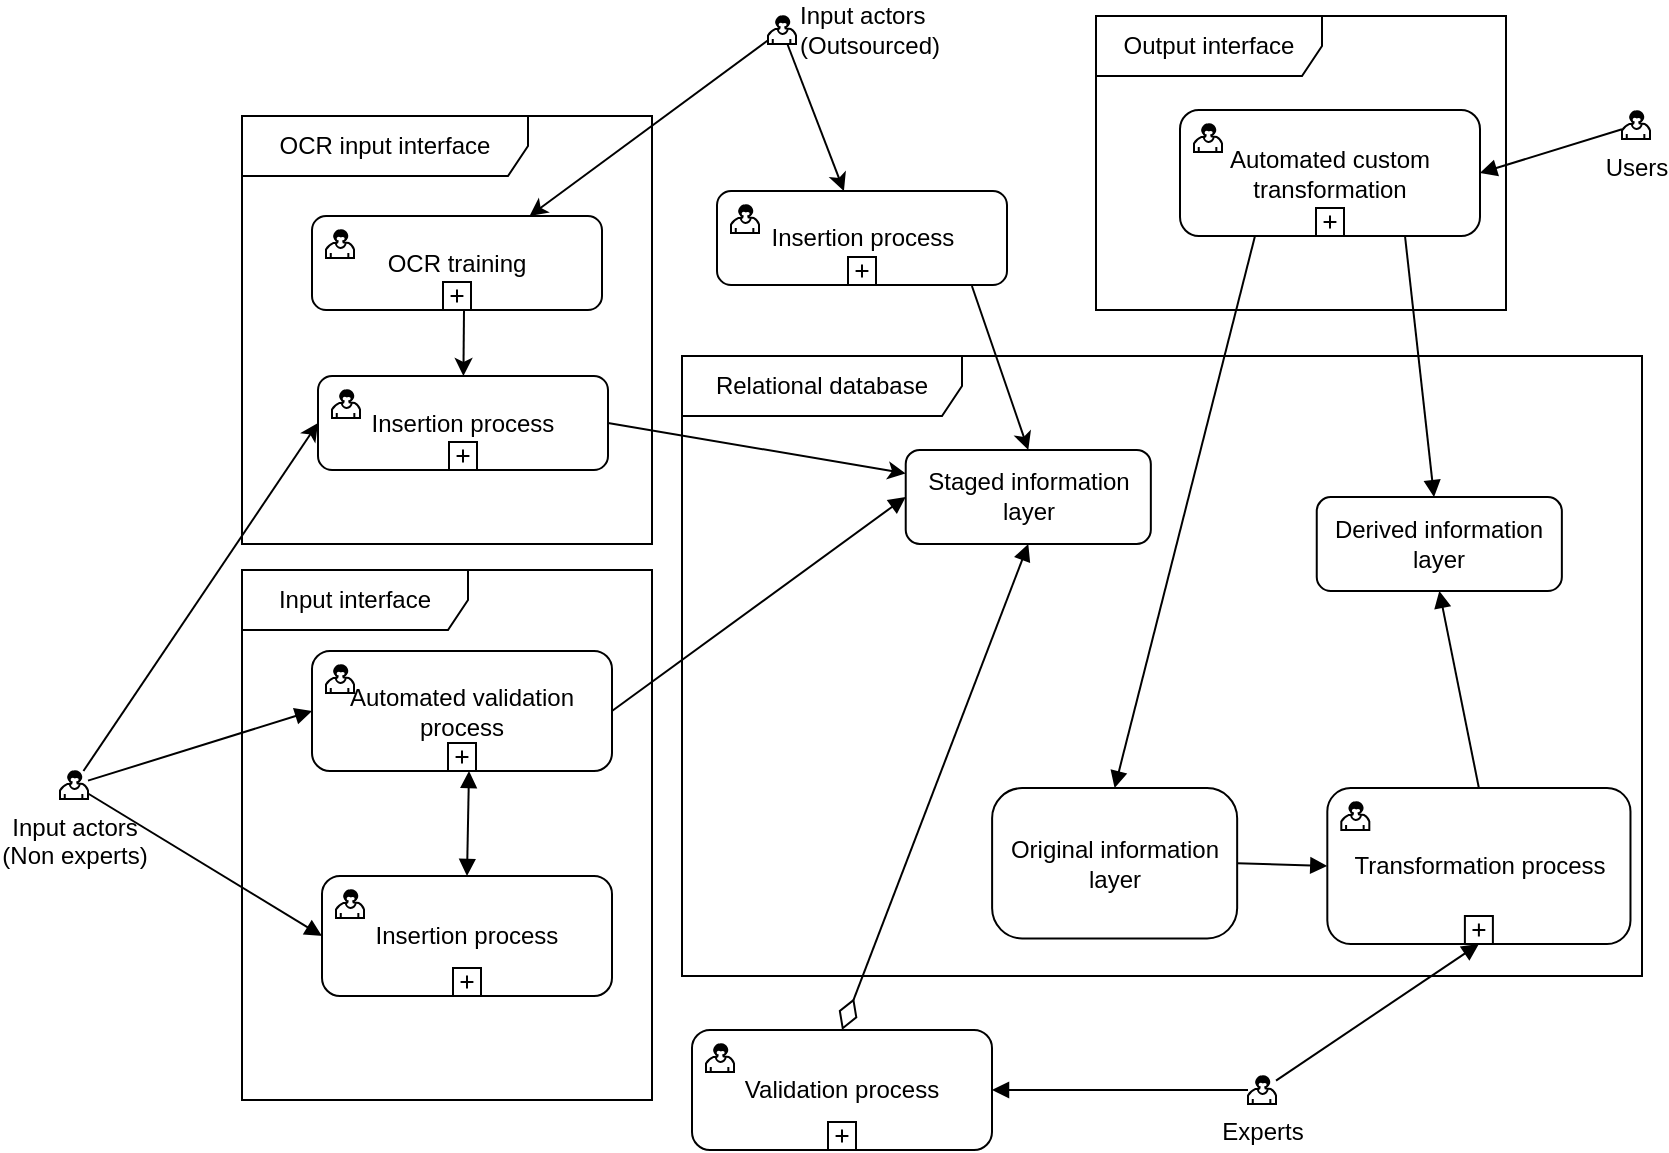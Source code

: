 <mxfile version="11.0.2" type="github"><diagram id="XoEbOKQaftzvSnIpLHmP" name="Page-1"><mxGraphModel dx="1264" dy="681" grid="1" gridSize="10" guides="1" tooltips="1" connect="1" arrows="1" fold="1" page="1" pageScale="1" pageWidth="850" pageHeight="1100" math="0" shadow="0"><root><mxCell id="0"/><mxCell id="1" parent="0"/><mxCell id="5AB81_KK031cg9fa4v1j-12" value="Relational database" style="shape=umlFrame;whiteSpace=wrap;html=1;width=140;height=30;container=1;" parent="1" vertex="1"><mxGeometry x="340" y="310" width="480" height="310" as="geometry"><mxRectangle x="240" y="260" width="150" height="20" as="alternateBounds"/></mxGeometry></mxCell><mxCell id="5AB81_KK031cg9fa4v1j-13" value="Original information layer&lt;br&gt;" style="shape=ext;rounded=1;html=1;whiteSpace=wrap;arcSize=20;" parent="5AB81_KK031cg9fa4v1j-12" vertex="1"><mxGeometry x="155.053" y="216.061" width="122.526" height="75.152" as="geometry"/></mxCell><mxCell id="5AB81_KK031cg9fa4v1j-14" value="Derived information layer" style="shape=ext;rounded=1;html=1;whiteSpace=wrap;" parent="5AB81_KK031cg9fa4v1j-12" vertex="1"><mxGeometry x="317.375" y="70.53" width="122.553" height="46.97" as="geometry"/></mxCell><mxCell id="5AB81_KK031cg9fa4v1j-15" value="Staged information layer" style="shape=ext;rounded=1;html=1;whiteSpace=wrap;" parent="5AB81_KK031cg9fa4v1j-12" vertex="1"><mxGeometry x="111.865" y="46.97" width="122.553" height="46.97" as="geometry"/></mxCell><mxCell id="5AB81_KK031cg9fa4v1j-22" value="" style="endArrow=block;endFill=1;endSize=6;html=1;exitX=1;exitY=0.5;exitDx=0;exitDy=0;entryX=0;entryY=0.5;entryDx=0;entryDy=0;" parent="5AB81_KK031cg9fa4v1j-12" source="5AB81_KK031cg9fa4v1j-13" target="SylNhfzm2SwI7tePswDm-10" edge="1"><mxGeometry x="-0.059" y="39" width="100" relative="1" as="geometry"><mxPoint x="-183.83" y="328.788" as="sourcePoint"/><mxPoint x="-81.702" y="328.788" as="targetPoint"/><mxPoint as="offset"/></mxGeometry></mxCell><mxCell id="SylNhfzm2SwI7tePswDm-10" value="Transformation process" style="html=1;whiteSpace=wrap;rounded=1;" parent="5AB81_KK031cg9fa4v1j-12" vertex="1"><mxGeometry x="322.658" y="216" width="151.579" height="78" as="geometry"/></mxCell><mxCell id="SylNhfzm2SwI7tePswDm-11" value="" style="html=1;shape=mxgraph.bpmn.user_task;outlineConnect=0;" parent="SylNhfzm2SwI7tePswDm-10" vertex="1"><mxGeometry width="14" height="14" relative="1" as="geometry"><mxPoint x="7" y="7" as="offset"/></mxGeometry></mxCell><mxCell id="SylNhfzm2SwI7tePswDm-12" value="" style="html=1;shape=plus;outlineConnect=0;" parent="SylNhfzm2SwI7tePswDm-10" vertex="1"><mxGeometry x="0.5" y="1" width="14" height="14" relative="1" as="geometry"><mxPoint x="-7" y="-14" as="offset"/></mxGeometry></mxCell><mxCell id="SylNhfzm2SwI7tePswDm-14" value="" style="endArrow=block;endFill=1;endSize=6;html=1;entryX=0.5;entryY=1;entryDx=0;entryDy=0;exitX=0.5;exitY=0;exitDx=0;exitDy=0;" parent="5AB81_KK031cg9fa4v1j-12" source="SylNhfzm2SwI7tePswDm-10" target="5AB81_KK031cg9fa4v1j-14" edge="1"><mxGeometry width="100" relative="1" as="geometry"><mxPoint x="-454.737" y="440" as="sourcePoint"/><mxPoint x="-328.421" y="440" as="targetPoint"/></mxGeometry></mxCell><mxCell id="5AB81_KK031cg9fa4v1j-26" value="" style="startArrow=diamondThin;startFill=0;startSize=14;endArrow=block;endFill=1;endSize=6;html=1;exitX=0.5;exitY=0;exitDx=0;exitDy=0;entryX=0.5;entryY=1;entryDx=0;entryDy=0;" parent="1" source="SylNhfzm2SwI7tePswDm-2" target="5AB81_KK031cg9fa4v1j-15" edge="1"><mxGeometry width="100" relative="1" as="geometry"><mxPoint x="50" y="640" as="sourcePoint"/><mxPoint x="185.556" y="525" as="targetPoint"/></mxGeometry></mxCell><mxCell id="SylNhfzm2SwI7tePswDm-2" value="Validation process" style="html=1;whiteSpace=wrap;rounded=1;" parent="1" vertex="1"><mxGeometry x="345" y="647" width="150" height="60" as="geometry"/></mxCell><mxCell id="SylNhfzm2SwI7tePswDm-3" value="" style="html=1;shape=mxgraph.bpmn.user_task;outlineConnect=0;" parent="SylNhfzm2SwI7tePswDm-2" vertex="1"><mxGeometry width="14" height="14" relative="1" as="geometry"><mxPoint x="7" y="7" as="offset"/></mxGeometry></mxCell><mxCell id="SylNhfzm2SwI7tePswDm-4" value="" style="html=1;shape=plus;outlineConnect=0;" parent="SylNhfzm2SwI7tePswDm-2" vertex="1"><mxGeometry x="0.5" y="1" width="14" height="14" relative="1" as="geometry"><mxPoint x="-7" y="-14" as="offset"/></mxGeometry></mxCell><mxCell id="SylNhfzm2SwI7tePswDm-5" value="Experts" style="shape=mxgraph.bpmn.user_task;html=1;outlineConnect=0;verticalAlign=top;horizontal=1;labelPosition=center;verticalLabelPosition=bottom;align=center;" parent="1" vertex="1"><mxGeometry x="623" y="670" width="14" height="14" as="geometry"/></mxCell><mxCell id="SylNhfzm2SwI7tePswDm-6" value="Input actors&lt;br&gt;(Non experts)&lt;br&gt;" style="shape=mxgraph.bpmn.user_task;html=1;outlineConnect=0;labelPosition=center;verticalLabelPosition=bottom;align=center;verticalAlign=top;" parent="1" vertex="1"><mxGeometry x="29" y="517.5" width="14" height="14" as="geometry"/></mxCell><mxCell id="SylNhfzm2SwI7tePswDm-7" value="" style="endArrow=block;endFill=1;endSize=6;html=1;" parent="1" source="SylNhfzm2SwI7tePswDm-5" target="SylNhfzm2SwI7tePswDm-2" edge="1"><mxGeometry width="100" relative="1" as="geometry"><mxPoint x="50" y="640" as="sourcePoint"/><mxPoint x="150" y="640" as="targetPoint"/></mxGeometry></mxCell><mxCell id="SylNhfzm2SwI7tePswDm-8" value="" style="endArrow=block;endFill=1;endSize=6;html=1;entryX=0;entryY=0.5;entryDx=0;entryDy=0;" parent="1" source="SylNhfzm2SwI7tePswDm-6" target="5AB81_KK031cg9fa4v1j-19" edge="1"><mxGeometry width="100" relative="1" as="geometry"><mxPoint x="40" y="640" as="sourcePoint"/><mxPoint x="140" y="640" as="targetPoint"/></mxGeometry></mxCell><mxCell id="SylNhfzm2SwI7tePswDm-9" value="" style="endArrow=block;endFill=1;endSize=6;html=1;exitX=1;exitY=0.5;exitDx=0;exitDy=0;entryX=0;entryY=0.5;entryDx=0;entryDy=0;" parent="1" source="SylNhfzm2SwI7tePswDm-16" target="5AB81_KK031cg9fa4v1j-15" edge="1"><mxGeometry width="100" relative="1" as="geometry"><mxPoint x="30" y="640" as="sourcePoint"/><mxPoint x="130" y="640" as="targetPoint"/></mxGeometry></mxCell><mxCell id="SylNhfzm2SwI7tePswDm-13" value="" style="endArrow=block;endFill=1;endSize=6;html=1;entryX=0.5;entryY=1;entryDx=0;entryDy=0;" parent="1" source="SylNhfzm2SwI7tePswDm-5" target="SylNhfzm2SwI7tePswDm-10" edge="1"><mxGeometry width="100" relative="1" as="geometry"><mxPoint x="30" y="750" as="sourcePoint"/><mxPoint x="130" y="750" as="targetPoint"/></mxGeometry></mxCell><mxCell id="SylNhfzm2SwI7tePswDm-15" value="Input interface" style="shape=umlFrame;whiteSpace=wrap;html=1;width=113;height=30;container=1;" parent="1" vertex="1"><mxGeometry x="120" y="417" width="205" height="265" as="geometry"/></mxCell><mxCell id="5AB81_KK031cg9fa4v1j-19" value="Insertion process" style="html=1;whiteSpace=wrap;rounded=1;" parent="SylNhfzm2SwI7tePswDm-15" vertex="1"><mxGeometry x="40" y="153" width="145" height="60" as="geometry"/></mxCell><mxCell id="5AB81_KK031cg9fa4v1j-20" value="" style="html=1;shape=mxgraph.bpmn.user_task;outlineConnect=0;" parent="5AB81_KK031cg9fa4v1j-19" vertex="1"><mxGeometry width="14" height="14" relative="1" as="geometry"><mxPoint x="7" y="7" as="offset"/></mxGeometry></mxCell><mxCell id="5AB81_KK031cg9fa4v1j-21" value="" style="html=1;shape=plus;outlineConnect=0;" parent="5AB81_KK031cg9fa4v1j-19" vertex="1"><mxGeometry x="0.5" y="1" width="14" height="14" relative="1" as="geometry"><mxPoint x="-7" y="-14" as="offset"/></mxGeometry></mxCell><mxCell id="SylNhfzm2SwI7tePswDm-16" value="Automated validation process" style="html=1;whiteSpace=wrap;rounded=1;" parent="SylNhfzm2SwI7tePswDm-15" vertex="1"><mxGeometry x="35" y="40.5" width="150" height="60" as="geometry"/></mxCell><mxCell id="SylNhfzm2SwI7tePswDm-17" value="" style="html=1;shape=mxgraph.bpmn.user_task;outlineConnect=0;" parent="SylNhfzm2SwI7tePswDm-16" vertex="1"><mxGeometry width="14" height="14" relative="1" as="geometry"><mxPoint x="7" y="7" as="offset"/></mxGeometry></mxCell><mxCell id="SylNhfzm2SwI7tePswDm-18" value="" style="html=1;shape=plus;outlineConnect=0;" parent="SylNhfzm2SwI7tePswDm-16" vertex="1"><mxGeometry x="0.5" y="1" width="14" height="14" relative="1" as="geometry"><mxPoint x="-7" y="-14" as="offset"/></mxGeometry></mxCell><mxCell id="SylNhfzm2SwI7tePswDm-20" value="" style="endArrow=block;endFill=1;endSize=6;html=1;exitX=0.5;exitY=0;exitDx=0;exitDy=0;entryX=0.75;entryY=1;entryDx=0;entryDy=0;startArrow=block;startFill=1;" parent="SylNhfzm2SwI7tePswDm-15" source="5AB81_KK031cg9fa4v1j-19" target="SylNhfzm2SwI7tePswDm-18" edge="1"><mxGeometry width="100" relative="1" as="geometry"><mxPoint x="-120" y="420" as="sourcePoint"/><mxPoint x="117" y="97" as="targetPoint"/></mxGeometry></mxCell><mxCell id="SylNhfzm2SwI7tePswDm-19" value="" style="endArrow=block;endFill=1;endSize=6;html=1;entryX=0;entryY=0.5;entryDx=0;entryDy=0;" parent="1" source="SylNhfzm2SwI7tePswDm-6" target="SylNhfzm2SwI7tePswDm-16" edge="1"><mxGeometry width="100" relative="1" as="geometry"><mxPoint x="20" y="730" as="sourcePoint"/><mxPoint x="120" y="730" as="targetPoint"/></mxGeometry></mxCell><mxCell id="SylNhfzm2SwI7tePswDm-21" value="Users" style="shape=mxgraph.bpmn.user_task;html=1;outlineConnect=0;verticalAlign=top;horizontal=1;labelPosition=center;verticalLabelPosition=bottom;align=center;" parent="1" vertex="1"><mxGeometry x="810" y="187.5" width="14" height="14" as="geometry"/></mxCell><mxCell id="SylNhfzm2SwI7tePswDm-27" value="Output interface" style="shape=umlFrame;whiteSpace=wrap;html=1;width=113;height=30;container=1;" parent="1" vertex="1"><mxGeometry x="547" y="140" width="205" height="147" as="geometry"/></mxCell><mxCell id="SylNhfzm2SwI7tePswDm-31" value="Automated custom transformation" style="html=1;whiteSpace=wrap;rounded=1;" parent="SylNhfzm2SwI7tePswDm-27" vertex="1"><mxGeometry x="42" y="47" width="150" height="63" as="geometry"/></mxCell><mxCell id="SylNhfzm2SwI7tePswDm-32" value="" style="html=1;shape=mxgraph.bpmn.user_task;outlineConnect=0;" parent="SylNhfzm2SwI7tePswDm-31" vertex="1"><mxGeometry width="14" height="14" relative="1" as="geometry"><mxPoint x="7" y="7" as="offset"/></mxGeometry></mxCell><mxCell id="SylNhfzm2SwI7tePswDm-33" value="" style="html=1;shape=plus;outlineConnect=0;" parent="SylNhfzm2SwI7tePswDm-31" vertex="1"><mxGeometry x="0.5" y="1" width="14" height="14" relative="1" as="geometry"><mxPoint x="-7" y="-14" as="offset"/></mxGeometry></mxCell><mxCell id="SylNhfzm2SwI7tePswDm-35" value="" style="endArrow=block;endFill=1;endSize=6;html=1;exitX=0.75;exitY=1;exitDx=0;exitDy=0;" parent="1" source="SylNhfzm2SwI7tePswDm-31" target="5AB81_KK031cg9fa4v1j-14" edge="1"><mxGeometry width="100" relative="1" as="geometry"><mxPoint x="20" y="730" as="sourcePoint"/><mxPoint x="120" y="730" as="targetPoint"/></mxGeometry></mxCell><mxCell id="SylNhfzm2SwI7tePswDm-36" value="" style="endArrow=block;endFill=1;endSize=6;html=1;exitX=0.25;exitY=1;exitDx=0;exitDy=0;entryX=0.5;entryY=0;entryDx=0;entryDy=0;" parent="1" source="SylNhfzm2SwI7tePswDm-31" target="5AB81_KK031cg9fa4v1j-13" edge="1"><mxGeometry width="100" relative="1" as="geometry"><mxPoint x="20" y="730" as="sourcePoint"/><mxPoint x="120" y="730" as="targetPoint"/></mxGeometry></mxCell><mxCell id="SylNhfzm2SwI7tePswDm-37" value="" style="endArrow=block;endFill=1;endSize=6;html=1;entryX=1;entryY=0.5;entryDx=0;entryDy=0;" parent="1" source="SylNhfzm2SwI7tePswDm-21" target="SylNhfzm2SwI7tePswDm-31" edge="1"><mxGeometry width="100" relative="1" as="geometry"><mxPoint x="500" y="201" as="sourcePoint"/><mxPoint x="120" y="730" as="targetPoint"/></mxGeometry></mxCell><mxCell id="Ii1NhPPe7C5MRj0u08_r-1" value="Input actors&lt;br&gt;(Outsourced)&lt;br&gt;" style="shape=mxgraph.bpmn.user_task;html=1;outlineConnect=0;labelPosition=right;verticalLabelPosition=middle;align=left;verticalAlign=middle;" parent="1" vertex="1"><mxGeometry x="383" y="140" width="14" height="14" as="geometry"/></mxCell><mxCell id="Ii1NhPPe7C5MRj0u08_r-2" value="OCR input interface" style="shape=umlFrame;whiteSpace=wrap;html=1;width=143;height=30;container=1;" parent="1" vertex="1"><mxGeometry x="120" y="190" width="205" height="214" as="geometry"/></mxCell><mxCell id="Ii1NhPPe7C5MRj0u08_r-3" value="Insertion process" style="html=1;whiteSpace=wrap;rounded=1;" parent="Ii1NhPPe7C5MRj0u08_r-2" vertex="1"><mxGeometry x="38" y="130" width="145" height="47" as="geometry"/></mxCell><mxCell id="Ii1NhPPe7C5MRj0u08_r-4" value="" style="html=1;shape=mxgraph.bpmn.user_task;outlineConnect=0;" parent="Ii1NhPPe7C5MRj0u08_r-3" vertex="1"><mxGeometry width="14" height="14" relative="1" as="geometry"><mxPoint x="7" y="7" as="offset"/></mxGeometry></mxCell><mxCell id="Ii1NhPPe7C5MRj0u08_r-5" value="" style="html=1;shape=plus;outlineConnect=0;" parent="Ii1NhPPe7C5MRj0u08_r-3" vertex="1"><mxGeometry x="0.5" y="1" width="14" height="14" relative="1" as="geometry"><mxPoint x="-7" y="-14" as="offset"/></mxGeometry></mxCell><mxCell id="Ii1NhPPe7C5MRj0u08_r-16" value="OCR training" style="html=1;whiteSpace=wrap;rounded=1;" parent="Ii1NhPPe7C5MRj0u08_r-2" vertex="1"><mxGeometry x="35" y="50" width="145" height="47" as="geometry"/></mxCell><mxCell id="Ii1NhPPe7C5MRj0u08_r-17" value="" style="html=1;shape=mxgraph.bpmn.user_task;outlineConnect=0;" parent="Ii1NhPPe7C5MRj0u08_r-16" vertex="1"><mxGeometry width="14" height="14" relative="1" as="geometry"><mxPoint x="7" y="7" as="offset"/></mxGeometry></mxCell><mxCell id="Ii1NhPPe7C5MRj0u08_r-18" value="" style="html=1;shape=plus;outlineConnect=0;" parent="Ii1NhPPe7C5MRj0u08_r-16" vertex="1"><mxGeometry x="0.5" y="1" width="14" height="14" relative="1" as="geometry"><mxPoint x="-7" y="-14" as="offset"/></mxGeometry></mxCell><mxCell id="Ii1NhPPe7C5MRj0u08_r-19" value="" style="endArrow=classic;html=1;exitX=0.75;exitY=1;exitDx=0;exitDy=0;" parent="Ii1NhPPe7C5MRj0u08_r-2" source="Ii1NhPPe7C5MRj0u08_r-18" target="Ii1NhPPe7C5MRj0u08_r-3" edge="1"><mxGeometry width="50" height="50" relative="1" as="geometry"><mxPoint x="-110" y="590" as="sourcePoint"/><mxPoint x="-60" y="540" as="targetPoint"/></mxGeometry></mxCell><mxCell id="Ii1NhPPe7C5MRj0u08_r-11" value="" style="endArrow=classic;html=1;entryX=0;entryY=0.5;entryDx=0;entryDy=0;" parent="1" source="SylNhfzm2SwI7tePswDm-6" target="Ii1NhPPe7C5MRj0u08_r-3" edge="1"><mxGeometry width="50" height="50" relative="1" as="geometry"><mxPoint x="35" y="405.5" as="sourcePoint"/><mxPoint x="85" y="355.5" as="targetPoint"/></mxGeometry></mxCell><mxCell id="Ii1NhPPe7C5MRj0u08_r-12" value="" style="endArrow=classic;html=1;entryX=0;entryY=0.25;entryDx=0;entryDy=0;exitX=1;exitY=0.5;exitDx=0;exitDy=0;" parent="1" source="Ii1NhPPe7C5MRj0u08_r-3" target="5AB81_KK031cg9fa4v1j-15" edge="1"><mxGeometry width="50" height="50" relative="1" as="geometry"><mxPoint x="10" y="780" as="sourcePoint"/><mxPoint x="60" y="730" as="targetPoint"/></mxGeometry></mxCell><mxCell id="Ii1NhPPe7C5MRj0u08_r-20" value="Insertion process" style="html=1;whiteSpace=wrap;rounded=1;" parent="1" vertex="1"><mxGeometry x="357.5" y="227.5" width="145" height="47" as="geometry"/></mxCell><mxCell id="Ii1NhPPe7C5MRj0u08_r-21" value="" style="html=1;shape=mxgraph.bpmn.user_task;outlineConnect=0;" parent="Ii1NhPPe7C5MRj0u08_r-20" vertex="1"><mxGeometry width="14" height="14" relative="1" as="geometry"><mxPoint x="7" y="7" as="offset"/></mxGeometry></mxCell><mxCell id="Ii1NhPPe7C5MRj0u08_r-22" value="" style="html=1;shape=plus;outlineConnect=0;" parent="Ii1NhPPe7C5MRj0u08_r-20" vertex="1"><mxGeometry x="0.5" y="1" width="14" height="14" relative="1" as="geometry"><mxPoint x="-7" y="-14" as="offset"/></mxGeometry></mxCell><mxCell id="Ii1NhPPe7C5MRj0u08_r-23" value="" style="endArrow=classic;html=1;" parent="1" source="Ii1NhPPe7C5MRj0u08_r-1" target="Ii1NhPPe7C5MRj0u08_r-20" edge="1"><mxGeometry width="50" height="50" relative="1" as="geometry"><mxPoint x="10" y="780" as="sourcePoint"/><mxPoint x="60" y="730" as="targetPoint"/></mxGeometry></mxCell><mxCell id="Ii1NhPPe7C5MRj0u08_r-24" value="" style="endArrow=classic;html=1;entryX=0.75;entryY=0;entryDx=0;entryDy=0;" parent="1" source="Ii1NhPPe7C5MRj0u08_r-1" target="Ii1NhPPe7C5MRj0u08_r-16" edge="1"><mxGeometry width="50" height="50" relative="1" as="geometry"><mxPoint x="10" y="780" as="sourcePoint"/><mxPoint x="60" y="730" as="targetPoint"/></mxGeometry></mxCell><mxCell id="Ii1NhPPe7C5MRj0u08_r-26" value="" style="endArrow=classic;html=1;exitX=0.879;exitY=1.011;exitDx=0;exitDy=0;exitPerimeter=0;entryX=0.5;entryY=0;entryDx=0;entryDy=0;" parent="1" source="Ii1NhPPe7C5MRj0u08_r-20" target="5AB81_KK031cg9fa4v1j-15" edge="1"><mxGeometry width="50" height="50" relative="1" as="geometry"><mxPoint x="10" y="780" as="sourcePoint"/><mxPoint x="60" y="730" as="targetPoint"/></mxGeometry></mxCell></root></mxGraphModel></diagram></mxfile>
